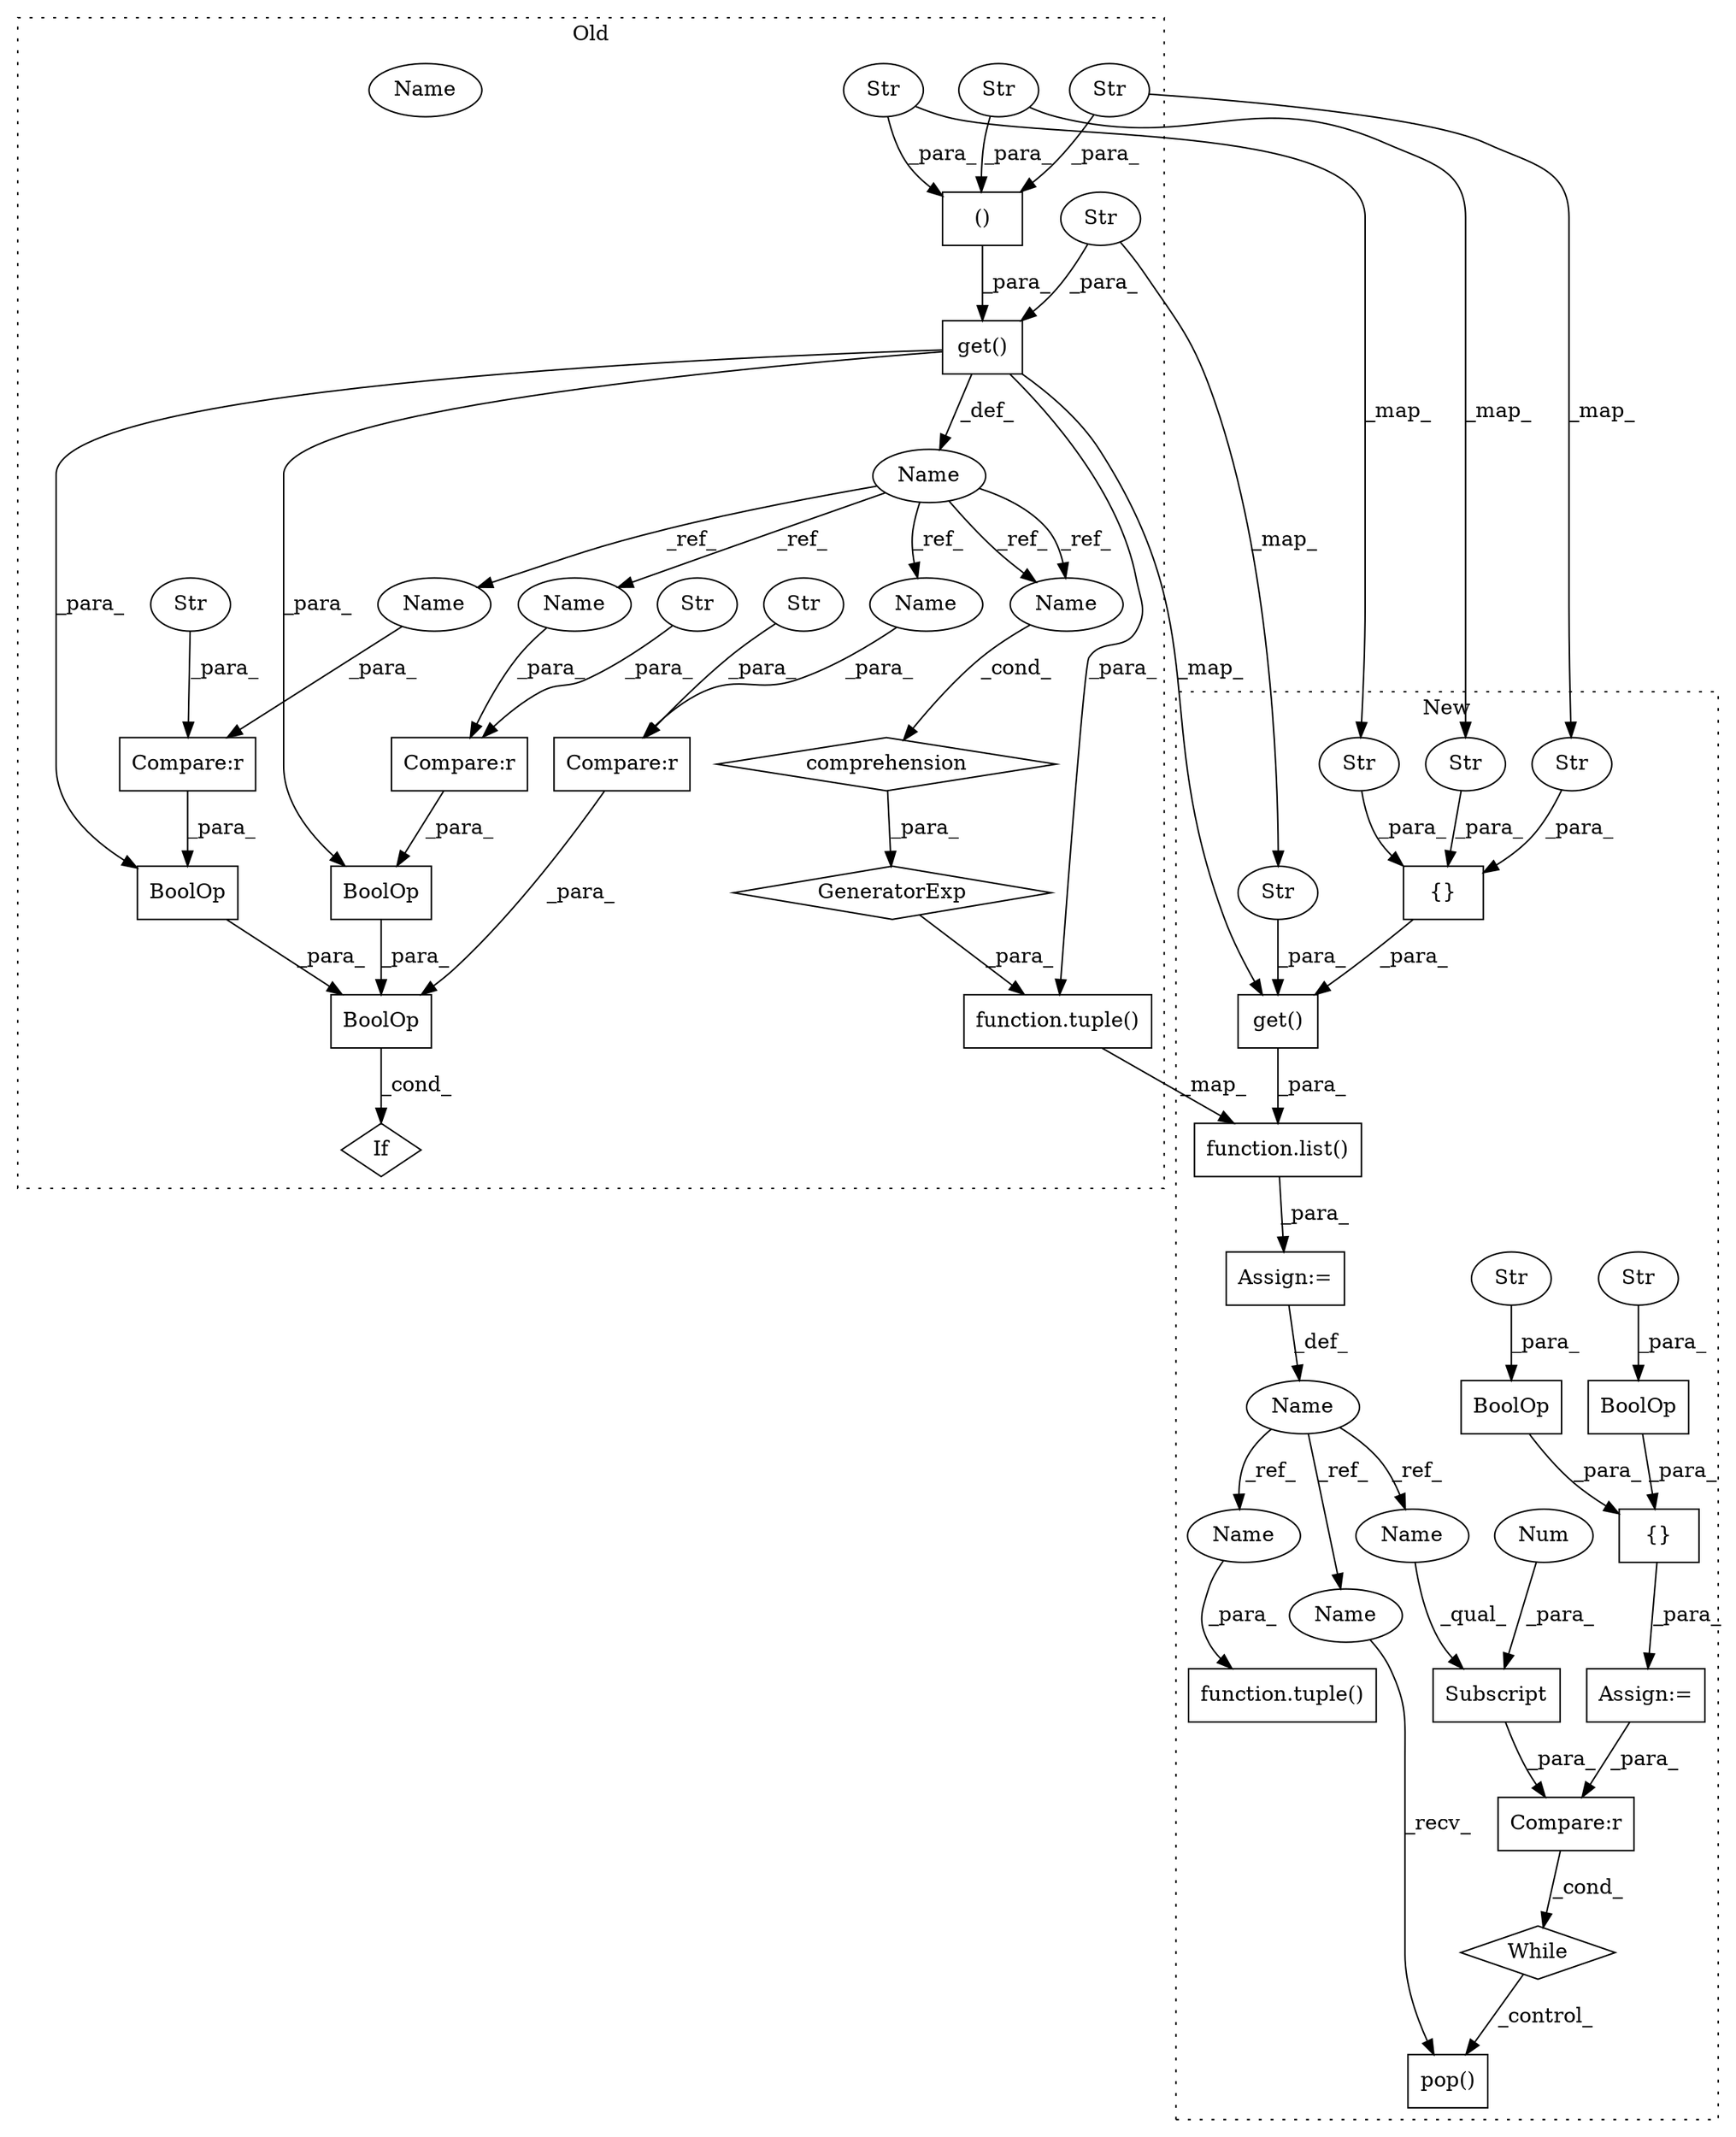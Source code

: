 digraph G {
subgraph cluster0 {
1 [label="GeneratorExp" a="55" s="3638" l="1" shape="diamond"];
3 [label="comprehension" a="45" s="3640" l="3" shape="diamond"];
4 [label="()" a="54" s="3679" l="15" shape="box"];
5 [label="If" a="96" s="3716" l="96" shape="diamond"];
7 [label="get()" a="75" s="3649,3695" l="12,1" shape="box"];
8 [label="Compare:r" a="40" s="3735" l="11" shape="box"];
11 [label="Str" a="66" s="3740" l="6" shape="ellipse"];
12 [label="Compare:r" a="40" s="3717" l="13" shape="box"];
13 [label="Str" a="66" s="3722" l="8" shape="ellipse"];
16 [label="BoolOp" a="72" s="3716" l="96" shape="box"];
21 [label="Compare:r" a="40" s="3787" l="10" shape="box"];
22 [label="Str" a="66" s="3792" l="5" shape="ellipse"];
24 [label="BoolOp" a="72" s="3765" l="46" shape="box"];
26 [label="Str" a="66" s="3661" l="7" shape="ellipse"];
27 [label="BoolOp" a="72" s="3734" l="27" shape="box"];
28 [label="Str" a="66" s="3681" l="6" shape="ellipse"];
30 [label="Str" a="66" s="3671" l="8" shape="ellipse"];
33 [label="Str" a="66" s="3689" l="5" shape="ellipse"];
34 [label="Name" a="87" s="3644" l="1" shape="ellipse"];
35 [label="Name" a="87" s="3638" l="1" shape="ellipse"];
37 [label="function.tuple()" a="75" s="3615,3639" l="23,174" shape="box"];
46 [label="Name" a="87" s="3638" l="1" shape="ellipse"];
47 [label="Name" a="87" s="3717" l="1" shape="ellipse"];
48 [label="Name" a="87" s="3735" l="1" shape="ellipse"];
49 [label="Name" a="87" s="3787" l="1" shape="ellipse"];
label = "Old";
style="dotted";
}
subgraph cluster1 {
2 [label="While" a="52" s="3725,3751" l="6,18" shape="diamond"];
6 [label="get()" a="75" s="3664,3710" l="12,1" shape="box"];
9 [label="{}" a="59" s="3515,3554" l="1,0" shape="box"];
10 [label="Compare:r" a="40" s="3731" l="20" shape="box"];
14 [label="{}" a="59" s="3685,3709" l="1,0" shape="box"];
15 [label="Subscript" a="63" s="3731,0" l="9,0" shape="box"];
17 [label="BoolOp" a="72" s="3516" l="19" shape="box"];
18 [label="Str" a="66" s="3529" l="6" shape="ellipse"];
19 [label="BoolOp" a="72" s="3537" l="17" shape="box"];
20 [label="Str" a="66" s="3549" l="5" shape="ellipse"];
23 [label="function.tuple()" a="75" s="3812,3823" l="6,1" shape="box"];
25 [label="Str" a="66" s="3676" l="7" shape="ellipse"];
29 [label="Str" a="66" s="3696" l="6" shape="ellipse"];
31 [label="Str" a="66" s="3686" l="8" shape="ellipse"];
32 [label="Str" a="66" s="3704" l="5" shape="ellipse"];
36 [label="Name" a="87" s="3651" l="5" shape="ellipse"];
38 [label="function.list()" a="75" s="3659,3711" l="5,1" shape="box"];
39 [label="Num" a="76" s="3737" l="2" shape="ellipse"];
40 [label="pop()" a="75" s="3769" l="11" shape="box"];
41 [label="Assign:=" a="68" s="3656" l="3" shape="box"];
42 [label="Assign:=" a="68" s="3512" l="3" shape="box"];
43 [label="Name" a="87" s="3818" l="5" shape="ellipse"];
44 [label="Name" a="87" s="3731" l="5" shape="ellipse"];
45 [label="Name" a="87" s="3769" l="5" shape="ellipse"];
label = "New";
style="dotted";
}
1 -> 37 [label="_para_"];
2 -> 40 [label="_control_"];
3 -> 1 [label="_para_"];
4 -> 7 [label="_para_"];
6 -> 38 [label="_para_"];
7 -> 37 [label="_para_"];
7 -> 24 [label="_para_"];
7 -> 6 [label="_map_"];
7 -> 27 [label="_para_"];
7 -> 34 [label="_def_"];
8 -> 27 [label="_para_"];
9 -> 42 [label="_para_"];
10 -> 2 [label="_cond_"];
11 -> 8 [label="_para_"];
12 -> 16 [label="_para_"];
13 -> 12 [label="_para_"];
14 -> 6 [label="_para_"];
15 -> 10 [label="_para_"];
16 -> 5 [label="_cond_"];
17 -> 9 [label="_para_"];
18 -> 17 [label="_para_"];
19 -> 9 [label="_para_"];
20 -> 19 [label="_para_"];
21 -> 24 [label="_para_"];
22 -> 21 [label="_para_"];
24 -> 16 [label="_para_"];
25 -> 6 [label="_para_"];
26 -> 25 [label="_map_"];
26 -> 7 [label="_para_"];
27 -> 16 [label="_para_"];
28 -> 4 [label="_para_"];
28 -> 29 [label="_map_"];
29 -> 14 [label="_para_"];
30 -> 4 [label="_para_"];
30 -> 31 [label="_map_"];
31 -> 14 [label="_para_"];
32 -> 14 [label="_para_"];
33 -> 4 [label="_para_"];
33 -> 32 [label="_map_"];
34 -> 47 [label="_ref_"];
34 -> 49 [label="_ref_"];
34 -> 46 [label="_ref_"];
34 -> 46 [label="_ref_"];
34 -> 48 [label="_ref_"];
36 -> 45 [label="_ref_"];
36 -> 43 [label="_ref_"];
36 -> 44 [label="_ref_"];
37 -> 38 [label="_map_"];
38 -> 41 [label="_para_"];
39 -> 15 [label="_para_"];
41 -> 36 [label="_def_"];
42 -> 10 [label="_para_"];
43 -> 23 [label="_para_"];
44 -> 15 [label="_qual_"];
45 -> 40 [label="_recv_"];
46 -> 3 [label="_cond_"];
47 -> 12 [label="_para_"];
48 -> 8 [label="_para_"];
49 -> 21 [label="_para_"];
}